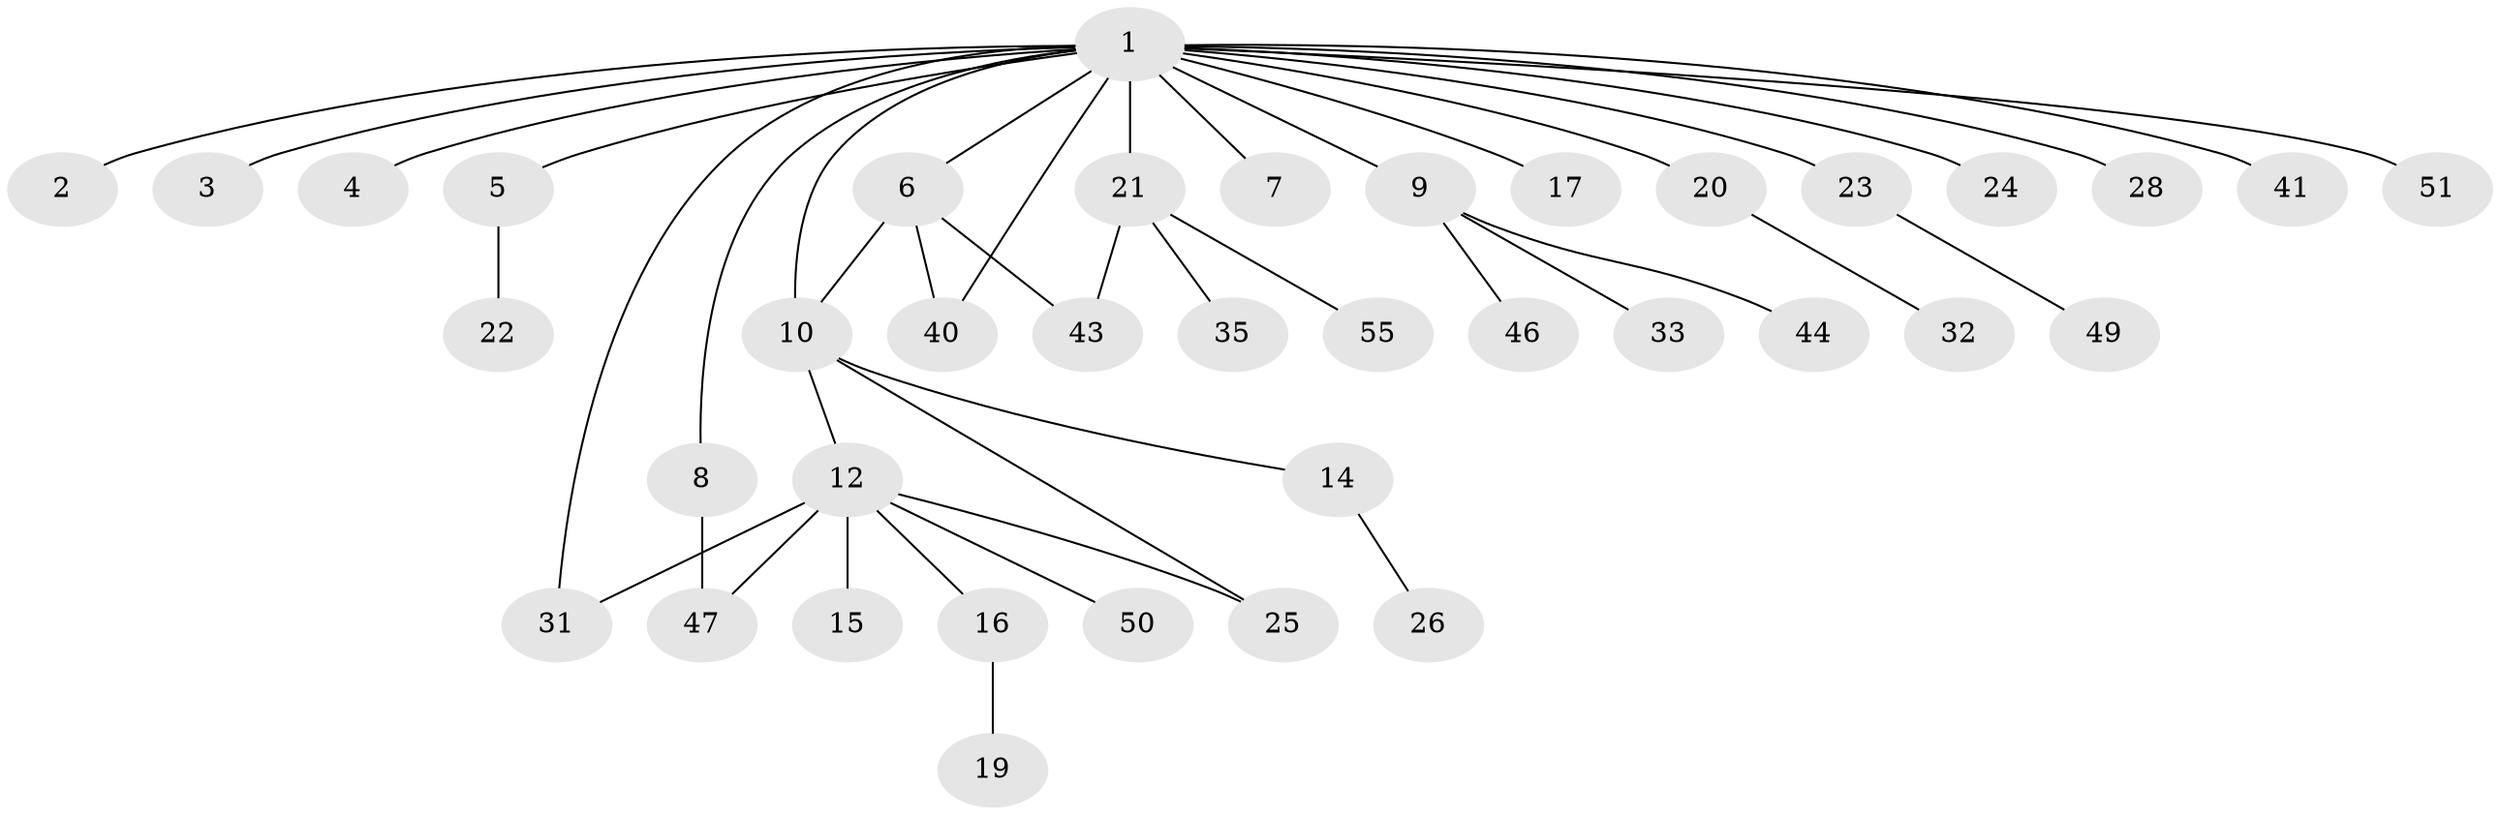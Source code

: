 // Generated by graph-tools (version 1.1) at 2025/51/02/27/25 19:51:55]
// undirected, 38 vertices, 43 edges
graph export_dot {
graph [start="1"]
  node [color=gray90,style=filled];
  1 [super="+38"];
  2;
  3;
  4;
  5 [super="+37"];
  6 [super="+30"];
  7 [super="+29"];
  8;
  9 [super="+11"];
  10 [super="+39"];
  12 [super="+13"];
  14;
  15 [super="+18"];
  16 [super="+52"];
  17 [super="+45"];
  19;
  20;
  21 [super="+42"];
  22;
  23 [super="+48"];
  24;
  25 [super="+27"];
  26 [super="+54"];
  28 [super="+34"];
  31 [super="+53"];
  32 [super="+36"];
  33;
  35;
  40;
  41;
  43;
  44;
  46;
  47;
  49;
  50;
  51;
  55;
  1 -- 2;
  1 -- 3;
  1 -- 4;
  1 -- 5;
  1 -- 6;
  1 -- 7;
  1 -- 8;
  1 -- 9;
  1 -- 17;
  1 -- 20;
  1 -- 21;
  1 -- 23;
  1 -- 24;
  1 -- 28;
  1 -- 31;
  1 -- 40;
  1 -- 41;
  1 -- 10;
  1 -- 51;
  5 -- 22;
  6 -- 10;
  6 -- 40;
  6 -- 43;
  8 -- 47;
  9 -- 44;
  9 -- 46;
  9 -- 33;
  10 -- 12;
  10 -- 14;
  10 -- 25;
  12 -- 25;
  12 -- 47 [weight=2];
  12 -- 16;
  12 -- 50;
  12 -- 31;
  12 -- 15;
  14 -- 26;
  16 -- 19;
  20 -- 32;
  21 -- 35;
  21 -- 43;
  21 -- 55;
  23 -- 49;
}

